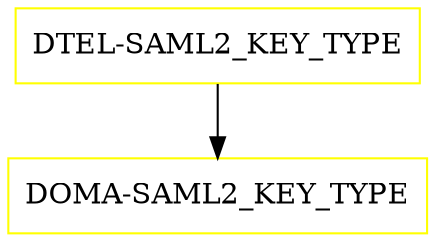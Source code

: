 digraph G {
  "DTEL-SAML2_KEY_TYPE" [shape=box,color=yellow];
  "DOMA-SAML2_KEY_TYPE" [shape=box,color=yellow,URL="./DOMA_SAML2_KEY_TYPE.html"];
  "DTEL-SAML2_KEY_TYPE" -> "DOMA-SAML2_KEY_TYPE";
}

